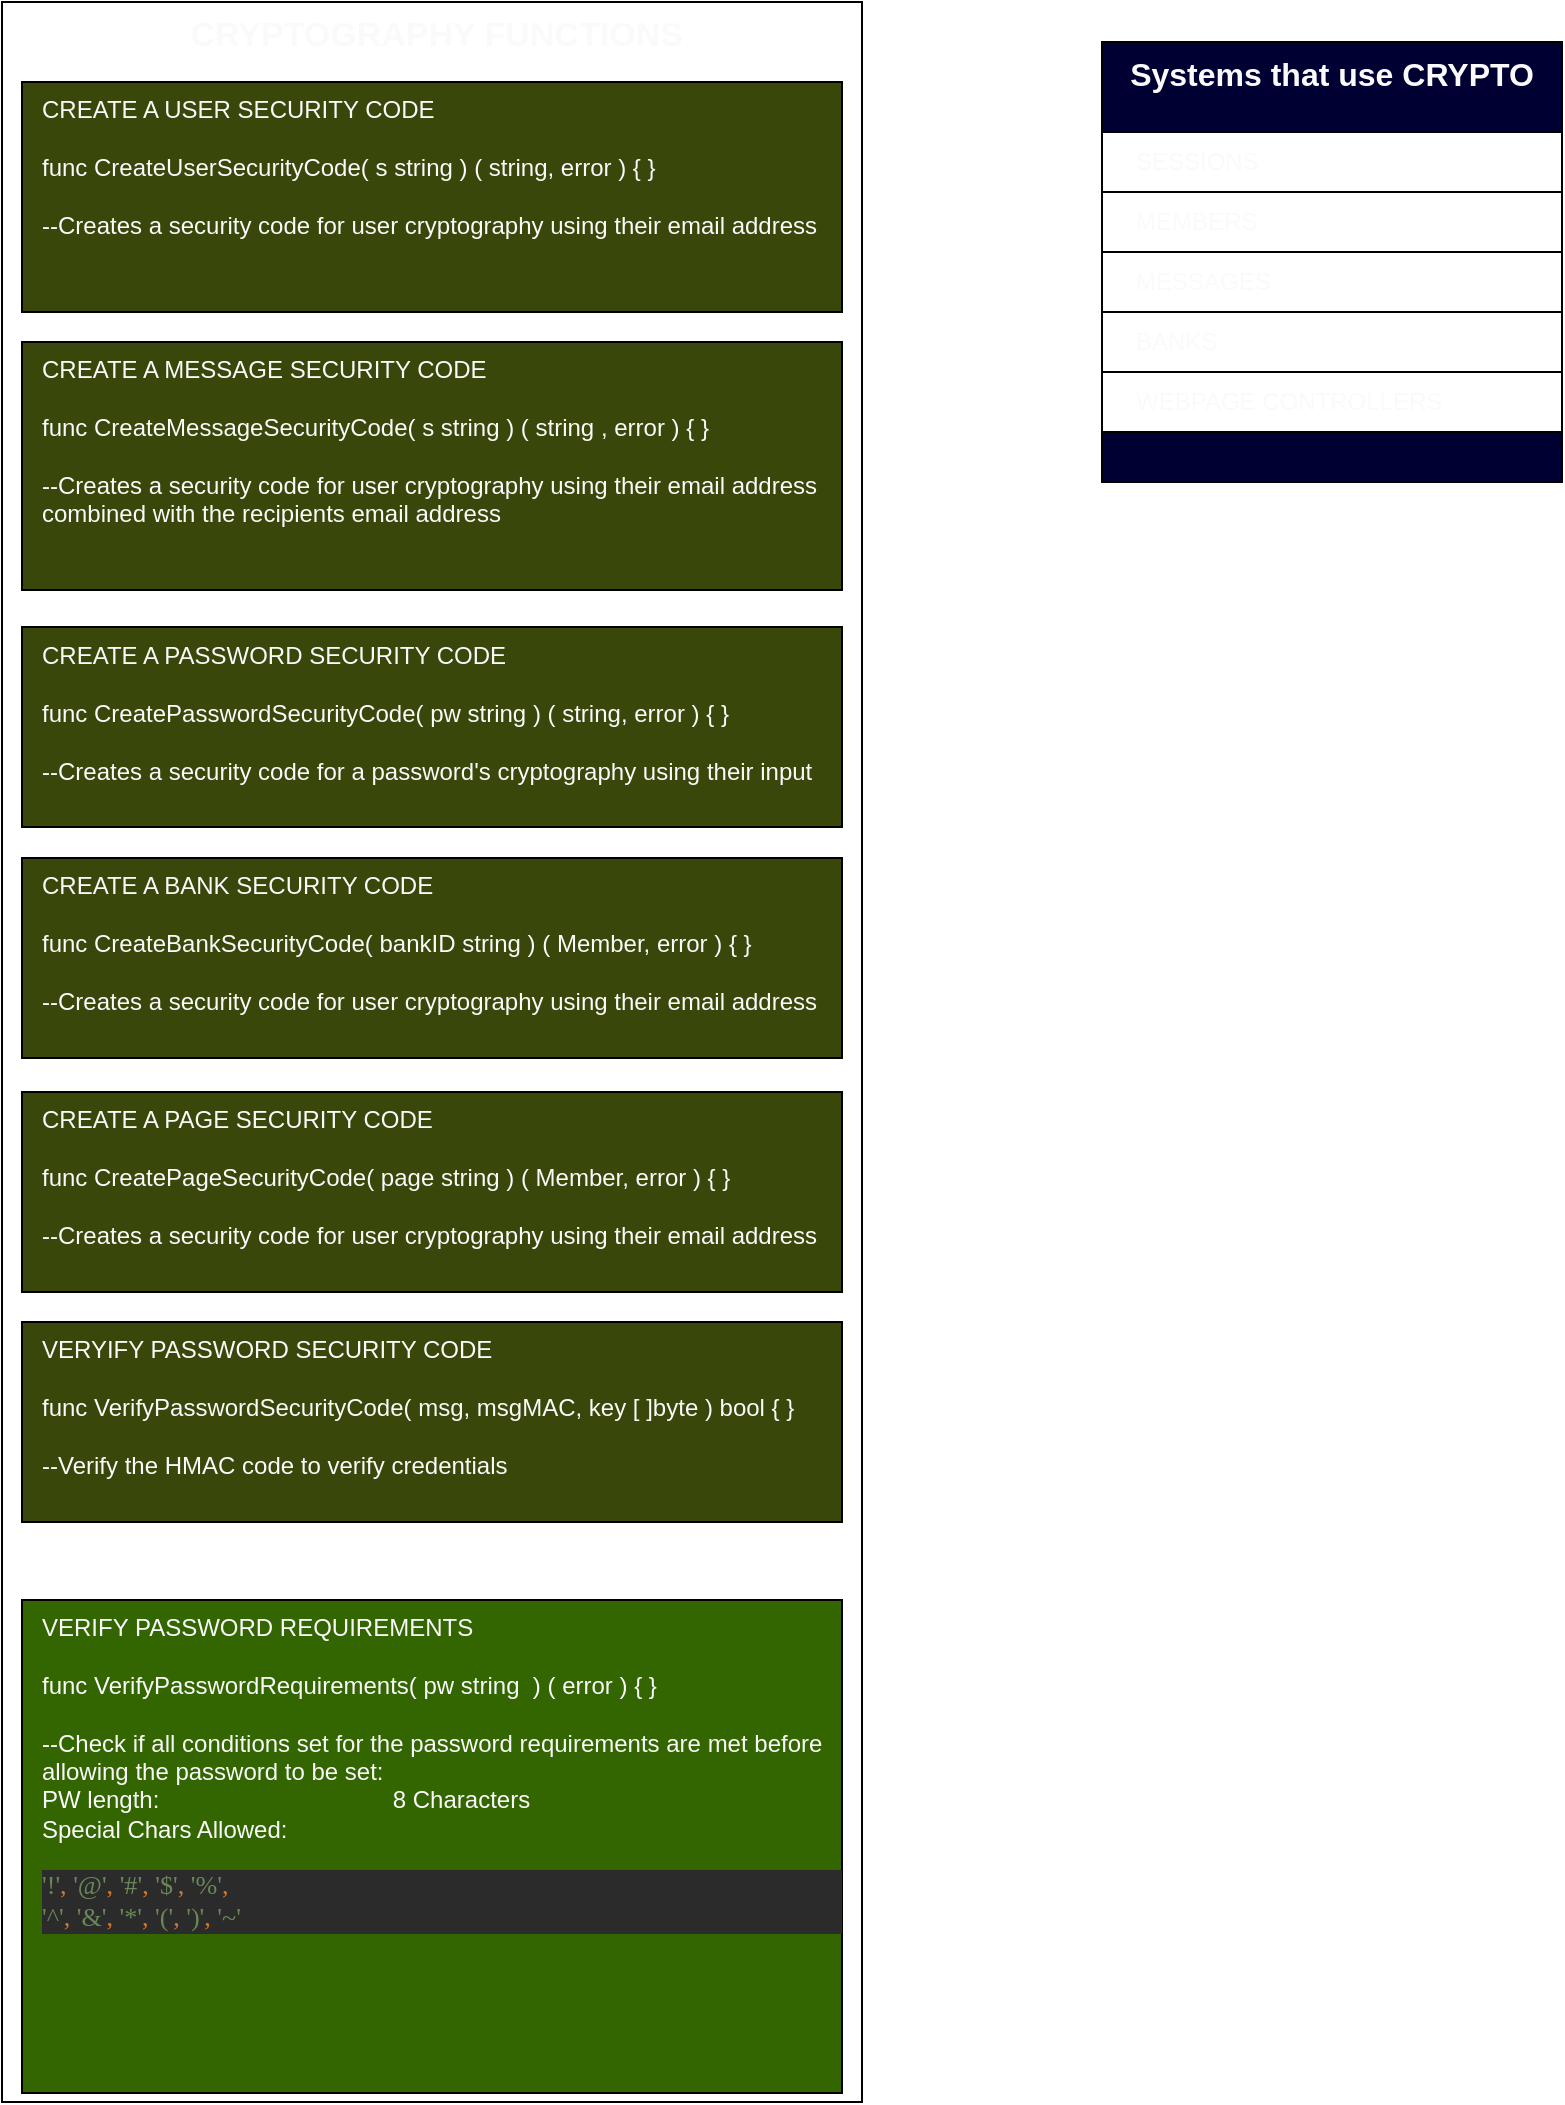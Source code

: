 <mxfile version="12.8.8" type="github">
  <diagram id="ODxXchdAwgTXNLU9TBr1" name="Page-1">
    <mxGraphModel dx="964" dy="926" grid="1" gridSize="10" guides="1" tooltips="1" connect="1" arrows="1" fold="1" page="1" pageScale="1" pageWidth="850" pageHeight="1100" math="0" shadow="0">
      <root>
        <mxCell id="0" />
        <mxCell id="1" parent="0" />
        <mxCell id="Krg5OAJmCBE884iFsZVr-9" value="&lt;b&gt;&lt;font style=&quot;font-size: 16px&quot;&gt;Systems that use CRYPTO&lt;/font&gt;&lt;/b&gt;" style="rounded=0;whiteSpace=wrap;html=1;fontColor=#FAFAFA;align=center;verticalAlign=top;fillColor=#000033;" parent="1" vertex="1">
          <mxGeometry x="590" y="60" width="230" height="220" as="geometry" />
        </mxCell>
        <mxCell id="Krg5OAJmCBE884iFsZVr-14" value="SESSIONS" style="rounded=0;whiteSpace=wrap;html=1;fontColor=#FAFAFA;align=left;spacingLeft=15;" parent="1" vertex="1">
          <mxGeometry x="590" y="105" width="230" height="30" as="geometry" />
        </mxCell>
        <mxCell id="Krg5OAJmCBE884iFsZVr-15" value="MEMBERS" style="rounded=0;whiteSpace=wrap;html=1;fontColor=#FAFAFA;align=left;spacingLeft=15;" parent="1" vertex="1">
          <mxGeometry x="590" y="135" width="230" height="30" as="geometry" />
        </mxCell>
        <mxCell id="Krg5OAJmCBE884iFsZVr-19" value="&lt;div style=&quot;font-size: 17px;&quot;&gt;&amp;nbsp;CRYPTOGRAPHY FUNCTIONS&lt;br style=&quot;font-size: 17px;&quot;&gt;&lt;/div&gt;" style="rounded=0;whiteSpace=wrap;html=1;fontColor=#FAFAFA;align=center;verticalAlign=top;fontStyle=1;fontSize=17;" parent="1" vertex="1">
          <mxGeometry x="40" y="40" width="430" height="1050" as="geometry" />
        </mxCell>
        <mxCell id="Krg5OAJmCBE884iFsZVr-22" value="&lt;div&gt;CREATE A PASSWORD SECURITY CODE&lt;br&gt;&lt;/div&gt;&lt;div&gt;&lt;br&gt;&lt;/div&gt;&lt;div&gt;func CreatePasswordSecurityCode( pw string ) ( string, error ) { }&lt;/div&gt;&lt;div&gt;&lt;br&gt;&lt;/div&gt;--Creates a security code for a password&#39;s cryptography using their input&amp;nbsp; " style="rounded=0;whiteSpace=wrap;html=1;fontColor=#FAFAFA;align=left;spacingLeft=8;fillColor=#39470B;verticalAlign=top;" parent="1" vertex="1">
          <mxGeometry x="50" y="352.5" width="410" height="100" as="geometry" />
        </mxCell>
        <mxCell id="Krg5OAJmCBE884iFsZVr-23" value="&lt;div&gt;CREATE A USER SECURITY CODE&lt;br&gt;&lt;/div&gt;&lt;div&gt;&lt;br&gt;&lt;/div&gt;&lt;div&gt;func CreateUserSecurityCode( s string ) ( string, error ) { }&lt;/div&gt;&lt;div&gt;&lt;br&gt;&lt;/div&gt;&lt;div&gt;--Creates a security code for user cryptography using their email address &lt;br&gt;&lt;/div&gt;" style="rounded=0;whiteSpace=wrap;html=1;fontColor=#FAFAFA;align=left;spacingLeft=8;fillColor=#39470B;verticalAlign=top;" parent="1" vertex="1">
          <mxGeometry x="50" y="80" width="410" height="115" as="geometry" />
        </mxCell>
        <mxCell id="Krg5OAJmCBE884iFsZVr-24" value="&lt;div&gt;CREATE A MESSAGE SECURITY CODE&lt;br&gt;&lt;/div&gt;&lt;div&gt;&lt;br&gt;&lt;/div&gt;&lt;div&gt;func CreateMessageSecurityCode( s string ) ( string , error ) { }&lt;/div&gt;&lt;div&gt;&lt;br&gt;&lt;/div&gt;&lt;div&gt;--Creates a security code for user cryptography using their email address&lt;/div&gt;&lt;div&gt;combined with the recipients email address&lt;br&gt; &lt;/div&gt;" style="rounded=0;whiteSpace=wrap;html=1;fontColor=#FAFAFA;align=left;spacingLeft=8;fillColor=#39470B;verticalAlign=top;" parent="1" vertex="1">
          <mxGeometry x="50" y="210" width="410" height="124" as="geometry" />
        </mxCell>
        <mxCell id="Krg5OAJmCBE884iFsZVr-25" value="&lt;div&gt;VERIFY PASSWORD REQUIREMENTS&lt;br&gt;&lt;/div&gt;&lt;div&gt;&lt;br&gt;&lt;/div&gt;&lt;div&gt;func VerifyPasswordRequirements( pw string&amp;nbsp; ) ( error ) { }&lt;/div&gt;&lt;div&gt;&lt;br&gt;&lt;/div&gt;&lt;div&gt;--Check if all conditions set for the password requirements are met before allowing the password to be set: &lt;br&gt;&lt;/div&gt;&lt;div&gt;PW length:&amp;nbsp;&amp;nbsp;&amp;nbsp;&amp;nbsp;&amp;nbsp;&amp;nbsp;&amp;nbsp;&amp;nbsp;&amp;nbsp;&amp;nbsp;&amp;nbsp;&amp;nbsp;&amp;nbsp;&amp;nbsp;&amp;nbsp;&amp;nbsp;&amp;nbsp;&amp;nbsp;&amp;nbsp;&amp;nbsp;&amp;nbsp;&amp;nbsp;&amp;nbsp;&amp;nbsp;&amp;nbsp;&amp;nbsp;&amp;nbsp;&amp;nbsp;&amp;nbsp;&amp;nbsp;&amp;nbsp;&amp;nbsp;&amp;nbsp;&amp;nbsp; 8 Characters &lt;br&gt;&lt;/div&gt;&lt;div&gt;Special Chars Allowed:&amp;nbsp;&amp;nbsp; &amp;nbsp; &amp;nbsp; &amp;nbsp;&amp;nbsp; &lt;br&gt;&lt;pre style=&quot;background-color: #2b2b2b ; color: #a9b7c6 ; font-family: &amp;#34;consolas&amp;#34; ; font-size: 9.8pt&quot;&gt;&lt;span style=&quot;color: #6a8759&quot;&gt;&#39;!&#39;&lt;/span&gt;&lt;span style=&quot;color: #cc7832&quot;&gt;, &lt;/span&gt;&lt;span style=&quot;color: #6a8759&quot;&gt;&#39;@&#39;&lt;/span&gt;&lt;span style=&quot;color: #cc7832&quot;&gt;, &lt;/span&gt;&lt;span style=&quot;color: #6a8759&quot;&gt;&#39;#&#39;&lt;/span&gt;&lt;span style=&quot;color: #cc7832&quot;&gt;, &lt;/span&gt;&lt;span style=&quot;color: #6a8759&quot;&gt;&#39;$&#39;&lt;/span&gt;&lt;span style=&quot;color: #cc7832&quot;&gt;, &lt;/span&gt;&lt;span style=&quot;color: #6a8759&quot;&gt;&#39;%&#39;&lt;/span&gt;&lt;span style=&quot;color: #cc7832&quot;&gt;, &lt;br&gt;&lt;/span&gt;&lt;span style=&quot;color: #6a8759&quot;&gt;&#39;^&#39;&lt;/span&gt;&lt;span style=&quot;color: #cc7832&quot;&gt;, &lt;/span&gt;&lt;span style=&quot;color: #6a8759&quot;&gt;&#39;&amp;amp;&#39;&lt;/span&gt;&lt;span style=&quot;color: #cc7832&quot;&gt;, &lt;/span&gt;&lt;span style=&quot;color: #6a8759&quot;&gt;&#39;*&#39;&lt;/span&gt;&lt;span style=&quot;color: #cc7832&quot;&gt;, &lt;/span&gt;&lt;span style=&quot;color: #6a8759&quot;&gt;&#39;(&#39;&lt;/span&gt;&lt;span style=&quot;color: #cc7832&quot;&gt;, &lt;/span&gt;&lt;span style=&quot;color: #6a8759&quot;&gt;&#39;)&#39;&lt;/span&gt;&lt;span style=&quot;color: #cc7832&quot;&gt;, &lt;/span&gt;&lt;span style=&quot;color: #6a8759&quot;&gt;&#39;~&#39;&lt;br&gt;&lt;/span&gt;&lt;/pre&gt;&lt;/div&gt;&lt;div&gt;&lt;br&gt;&lt;/div&gt;&lt;div&gt;&lt;br&gt;&lt;/div&gt;" style="rounded=0;whiteSpace=wrap;html=1;fontColor=#FAFAFA;align=left;spacingLeft=8;fillColor=#336600;verticalAlign=top;" parent="1" vertex="1">
          <mxGeometry x="50" y="839" width="410" height="246.5" as="geometry" />
        </mxCell>
        <mxCell id="Krg5OAJmCBE884iFsZVr-61" value="&lt;div&gt;CREATE A BANK SECURITY CODE&lt;/div&gt;&lt;div&gt;&lt;br&gt;&lt;/div&gt;&lt;div&gt;func CreateBankSecurityCode( bankID string ) ( Member, error ) { }&lt;/div&gt;&lt;div&gt;&lt;br&gt;&lt;/div&gt;--Creates a security code for user cryptography using their email address " style="rounded=0;whiteSpace=wrap;html=1;fontColor=#FAFAFA;align=left;spacingLeft=8;fillColor=#39470B;verticalAlign=top;" parent="1" vertex="1">
          <mxGeometry x="50" y="468" width="410" height="100" as="geometry" />
        </mxCell>
        <mxCell id="pIQq6SDH289IwsexYELB-1" value="MESSAGES" style="rounded=0;whiteSpace=wrap;html=1;fontColor=#FAFAFA;align=left;spacingLeft=15;" parent="1" vertex="1">
          <mxGeometry x="590" y="165" width="230" height="30" as="geometry" />
        </mxCell>
        <mxCell id="pIQq6SDH289IwsexYELB-2" value="BANKS" style="rounded=0;whiteSpace=wrap;html=1;fontColor=#FAFAFA;align=left;spacingLeft=15;" parent="1" vertex="1">
          <mxGeometry x="590" y="195" width="230" height="30" as="geometry" />
        </mxCell>
        <mxCell id="pIQq6SDH289IwsexYELB-3" value="WEBPAGE CONTROLLERS" style="rounded=0;whiteSpace=wrap;html=1;fontColor=#FAFAFA;align=left;spacingLeft=15;" parent="1" vertex="1">
          <mxGeometry x="590" y="225" width="230" height="30" as="geometry" />
        </mxCell>
        <mxCell id="pIQq6SDH289IwsexYELB-4" value="&lt;div&gt;CREATE A PAGE SECURITY CODE&lt;/div&gt;&lt;div&gt;&lt;br&gt;&lt;/div&gt;&lt;div&gt;func CreatePageSecurityCode( page string ) ( Member, error ) { }&lt;/div&gt;&lt;div&gt;&lt;br&gt;&lt;/div&gt;--Creates a security code for user cryptography using their email address " style="rounded=0;whiteSpace=wrap;html=1;fontColor=#FAFAFA;align=left;spacingLeft=8;fillColor=#39470B;verticalAlign=top;" parent="1" vertex="1">
          <mxGeometry x="50" y="585" width="410" height="100" as="geometry" />
        </mxCell>
        <mxCell id="BEAMlKJIgo_dSWv7IY5d-1" value="&lt;div&gt;VERYIFY PASSWORD SECURITY CODE&lt;/div&gt;&lt;div&gt;&lt;br&gt;&lt;/div&gt;&lt;div&gt;func VerifyPasswordSecurityCode( msg, msgMAC, key [ ]byte ) bool { }&lt;/div&gt;&lt;div&gt;&lt;br&gt;&lt;/div&gt;--Verify the HMAC code to verify credentials" style="rounded=0;whiteSpace=wrap;html=1;fontColor=#FAFAFA;align=left;spacingLeft=8;fillColor=#39470B;verticalAlign=top;" vertex="1" parent="1">
          <mxGeometry x="50" y="700" width="410" height="100" as="geometry" />
        </mxCell>
      </root>
    </mxGraphModel>
  </diagram>
</mxfile>
